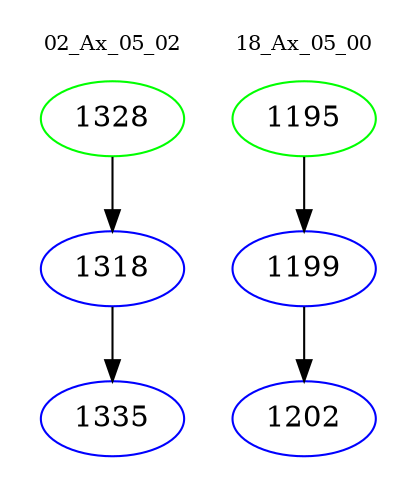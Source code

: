 digraph{
subgraph cluster_0 {
color = white
label = "02_Ax_05_02";
fontsize=10;
T0_1328 [label="1328", color="green"]
T0_1328 -> T0_1318 [color="black"]
T0_1318 [label="1318", color="blue"]
T0_1318 -> T0_1335 [color="black"]
T0_1335 [label="1335", color="blue"]
}
subgraph cluster_1 {
color = white
label = "18_Ax_05_00";
fontsize=10;
T1_1195 [label="1195", color="green"]
T1_1195 -> T1_1199 [color="black"]
T1_1199 [label="1199", color="blue"]
T1_1199 -> T1_1202 [color="black"]
T1_1202 [label="1202", color="blue"]
}
}
